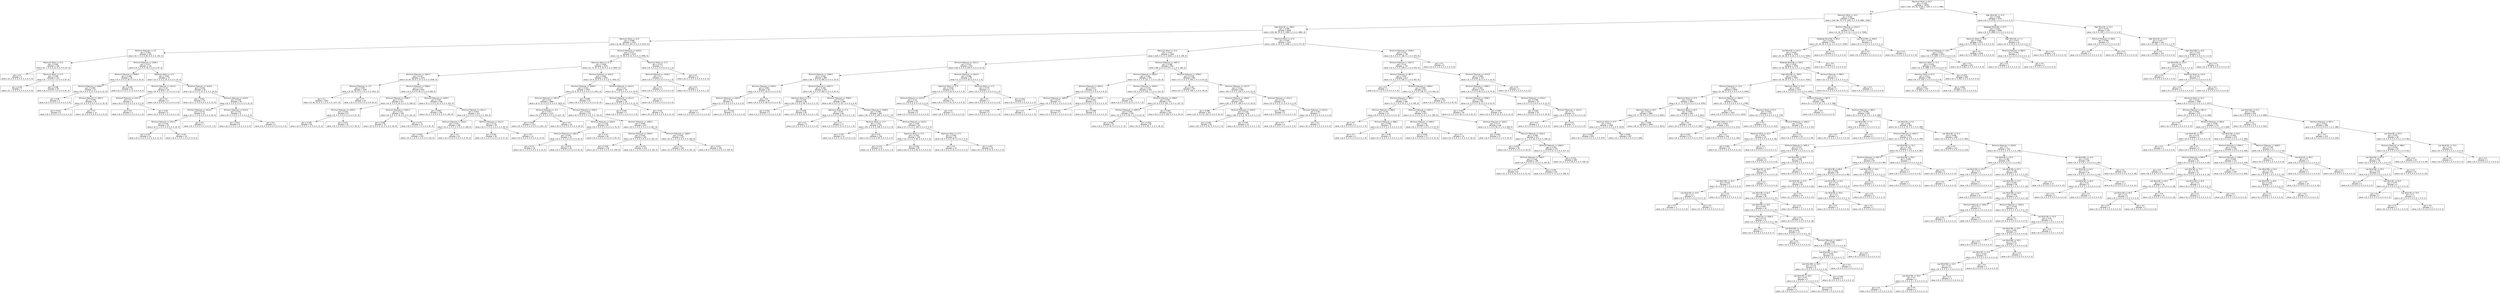 digraph Tree {
node [shape=box, fontname="helvetica"] ;
edge [fontname="helvetica"] ;
0 [label="Maximum Wind <= 62.5\ngini = 0.709\nsamples = 18295\nvalue = [150, 103, 84, 4730, 1, 1291, 4, 3, 6, 5, 4881\n7037]"] ;
1 [label="Maximum Wind <= 32.5\ngini = 0.591\nsamples = 13544\nvalue = [150, 98, 75, 0, 0, 1291, 4, 3, 6, 0, 4881, 7036]"] ;
0 -> 1 [labeldistance=2.5, labelangle=45, headlabel="True"] ;
2 [label="High Wind SE <= -499.5\ngini = 0.386\nsamples = 6438\nvalue = [150, 80, 53, 0, 0, 1269, 2, 3, 0, 0, 4881, 0]"] ;
1 -> 2 ;
3 [label="Maximum Wind <= 22.5\ngini = 0.098\nsamples = 4331\nvalue = [0, 80, 40, 0, 0, 101, 0, 0, 0, 0, 4110, 0]"] ;
2 -> 3 ;
4 [label="Minimum Pressure <= 3.5\ngini = 0.464\nsamples = 226\nvalue = [0, 7, 5, 0, 0, 60, 0, 0, 0, 0, 154, 0]"] ;
3 -> 4 ;
5 [label="Maximum Wind <= 12.5\ngini = 0.309\nsamples = 106\nvalue = [0, 7, 0, 0, 0, 12, 0, 0, 0, 0, 87, 0]"] ;
4 -> 5 ;
6 [label="gini = 0.0\nsamples = 5\nvalue = [0, 0, 0, 0, 0, 5, 0, 0, 0, 0, 0, 0]"] ;
5 -> 6 ;
7 [label="Maximum Wind <= 17.5\ngini = 0.248\nsamples = 101\nvalue = [0, 7, 0, 0, 0, 7, 0, 0, 0, 0, 87, 0]"] ;
5 -> 7 ;
8 [label="gini = 0.245\nsamples = 7\nvalue = [0, 1, 0, 0, 0, 0, 0, 0, 0, 0, 6, 0]"] ;
7 -> 8 ;
9 [label="gini = 0.248\nsamples = 94\nvalue = [0, 6, 0, 0, 0, 7, 0, 0, 0, 0, 81, 0]"] ;
7 -> 9 ;
10 [label="Minimum Pressure <= 1009.5\ngini = 0.527\nsamples = 120\nvalue = [0, 0, 5, 0, 0, 48, 0, 0, 0, 0, 67, 0]"] ;
4 -> 10 ;
11 [label="Minimum Pressure <= 1008.5\ngini = 0.486\nsamples = 48\nvalue = [0, 0, 0, 0, 0, 28, 0, 0, 0, 0, 20, 0]"] ;
10 -> 11 ;
12 [label="Minimum Pressure <= 1006.5\ngini = 0.499\nsamples = 23\nvalue = [0, 0, 0, 0, 0, 11, 0, 0, 0, 0, 12, 0]"] ;
11 -> 12 ;
13 [label="gini = 0.48\nsamples = 5\nvalue = [0, 0, 0, 0, 0, 3, 0, 0, 0, 0, 2, 0]"] ;
12 -> 13 ;
14 [label="Minimum Pressure <= 1007.5\ngini = 0.494\nsamples = 18\nvalue = [0, 0, 0, 0, 0, 8, 0, 0, 0, 0, 10, 0]"] ;
12 -> 14 ;
15 [label="gini = 0.444\nsamples = 6\nvalue = [0, 0, 0, 0, 0, 2, 0, 0, 0, 0, 4, 0]"] ;
14 -> 15 ;
16 [label="gini = 0.5\nsamples = 12\nvalue = [0, 0, 0, 0, 0, 6, 0, 0, 0, 0, 6, 0]"] ;
14 -> 16 ;
17 [label="gini = 0.435\nsamples = 25\nvalue = [0, 0, 0, 0, 0, 17, 0, 0, 0, 0, 8, 0]"] ;
11 -> 17 ;
18 [label="Maximum Wind <= 17.5\ngini = 0.492\nsamples = 72\nvalue = [0, 0, 5, 0, 0, 20, 0, 0, 0, 0, 47, 0]"] ;
10 -> 18 ;
19 [label="Minimum Pressure <= 1012.5\ngini = 0.42\nsamples = 10\nvalue = [0, 0, 0, 0, 0, 7, 0, 0, 0, 0, 3, 0]"] ;
18 -> 19 ;
20 [label="Minimum Pressure <= 1011.5\ngini = 0.5\nsamples = 6\nvalue = [0, 0, 0, 0, 0, 3, 0, 0, 0, 0, 3, 0]"] ;
19 -> 20 ;
21 [label="gini = 0.0\nsamples = 1\nvalue = [0, 0, 0, 0, 0, 0, 0, 0, 0, 0, 1, 0]"] ;
20 -> 21 ;
22 [label="gini = 0.48\nsamples = 5\nvalue = [0, 0, 0, 0, 0, 3, 0, 0, 0, 0, 2, 0]"] ;
20 -> 22 ;
23 [label="gini = 0.0\nsamples = 4\nvalue = [0, 0, 0, 0, 0, 4, 0, 0, 0, 0, 0, 0]"] ;
19 -> 23 ;
24 [label="Minimum Pressure <= 1010.5\ngini = 0.446\nsamples = 62\nvalue = [0, 0, 5, 0, 0, 13, 0, 0, 0, 0, 44, 0]"] ;
18 -> 24 ;
25 [label="gini = 0.552\nsamples = 23\nvalue = [0, 0, 2, 0, 0, 8, 0, 0, 0, 0, 13, 0]"] ;
24 -> 25 ;
26 [label="Minimum Pressure <= 1013.5\ngini = 0.346\nsamples = 39\nvalue = [0, 0, 3, 0, 0, 5, 0, 0, 0, 0, 31, 0]"] ;
24 -> 26 ;
27 [label="Minimum Pressure <= 1012.5\ngini = 0.279\nsamples = 31\nvalue = [0, 0, 1, 0, 0, 4, 0, 0, 0, 0, 26, 0]"] ;
26 -> 27 ;
28 [label="Minimum Pressure <= 1011.5\ngini = 0.344\nsamples = 24\nvalue = [0, 0, 1, 0, 0, 4, 0, 0, 0, 0, 19, 0]"] ;
27 -> 28 ;
29 [label="gini = 0.337\nsamples = 14\nvalue = [0, 0, 0, 0, 0, 3, 0, 0, 0, 0, 11, 0]"] ;
28 -> 29 ;
30 [label="gini = 0.34\nsamples = 10\nvalue = [0, 0, 1, 0, 0, 1, 0, 0, 0, 0, 8, 0]"] ;
28 -> 30 ;
31 [label="gini = 0.0\nsamples = 7\nvalue = [0, 0, 0, 0, 0, 0, 0, 0, 0, 0, 7, 0]"] ;
27 -> 31 ;
32 [label="Minimum Pressure <= 1014.5\ngini = 0.531\nsamples = 8\nvalue = [0, 0, 2, 0, 0, 1, 0, 0, 0, 0, 5, 0]"] ;
26 -> 32 ;
33 [label="gini = 0.611\nsamples = 6\nvalue = [0, 0, 2, 0, 0, 1, 0, 0, 0, 0, 3, 0]"] ;
32 -> 33 ;
34 [label="gini = 0.0\nsamples = 2\nvalue = [0, 0, 0, 0, 0, 0, 0, 0, 0, 0, 2, 0]"] ;
32 -> 34 ;
35 [label="Minimum Pressure <= 1015.0\ngini = 0.071\nsamples = 4105\nvalue = [0, 73, 35, 0, 0, 41, 0, 0, 0, 0, 3956, 0]"] ;
3 -> 35 ;
36 [label="Maximum Wind <= 27.5\ngini = 0.069\nsamples = 4101\nvalue = [0, 73, 32, 0, 0, 41, 0, 0, 0, 0, 3955, 0]"] ;
35 -> 36 ;
37 [label="Minimum Pressure <= 1004.5\ngini = 0.107\nsamples = 2150\nvalue = [0, 65, 18, 0, 0, 37, 0, 0, 0, 0, 2030, 0]"] ;
36 -> 37 ;
38 [label="Minimum Pressure <= -2.5\ngini = 0.097\nsamples = 1497\nvalue = [0, 65, 10, 0, 0, 1, 0, 0, 0, 0, 1421, 0]"] ;
37 -> 38 ;
39 [label="gini = 0.1\nsamples = 1453\nvalue = [0, 65, 10, 0, 0, 1, 0, 0, 0, 0, 1377, 0]"] ;
38 -> 39 ;
40 [label="gini = 0.0\nsamples = 44\nvalue = [0, 0, 0, 0, 0, 0, 0, 0, 0, 0, 44, 0]"] ;
38 -> 40 ;
41 [label="Minimum Pressure <= 1008.5\ngini = 0.127\nsamples = 653\nvalue = [0, 0, 8, 0, 0, 36, 0, 0, 0, 0, 609, 0]"] ;
37 -> 41 ;
42 [label="Minimum Pressure <= 1006.5\ngini = 0.237\nsamples = 217\nvalue = [0, 0, 5, 0, 0, 24, 0, 0, 0, 0, 188, 0]"] ;
41 -> 42 ;
43 [label="Minimum Pressure <= 1005.5\ngini = 0.265\nsamples = 67\nvalue = [0, 0, 5, 0, 0, 5, 0, 0, 0, 0, 57, 0]"] ;
42 -> 43 ;
44 [label="gini = 0.328\nsamples = 26\nvalue = [0, 0, 3, 0, 0, 2, 0, 0, 0, 0, 21, 0]"] ;
43 -> 44 ;
45 [label="gini = 0.221\nsamples = 41\nvalue = [0, 0, 2, 0, 0, 3, 0, 0, 0, 0, 36, 0]"] ;
43 -> 45 ;
46 [label="Minimum Pressure <= 1007.5\ngini = 0.221\nsamples = 150\nvalue = [0, 0, 0, 0, 0, 19, 0, 0, 0, 0, 131, 0]"] ;
42 -> 46 ;
47 [label="gini = 0.266\nsamples = 76\nvalue = [0, 0, 0, 0, 0, 12, 0, 0, 0, 0, 64, 0]"] ;
46 -> 47 ;
48 [label="gini = 0.171\nsamples = 74\nvalue = [0, 0, 0, 0, 0, 7, 0, 0, 0, 0, 67, 0]"] ;
46 -> 48 ;
49 [label="Minimum Pressure <= 1009.5\ngini = 0.067\nsamples = 436\nvalue = [0, 0, 3, 0, 0, 12, 0, 0, 0, 0, 421, 0]"] ;
41 -> 49 ;
50 [label="gini = 0.093\nsamples = 205\nvalue = [0, 0, 1, 0, 0, 9, 0, 0, 0, 0, 195, 0]"] ;
49 -> 50 ;
51 [label="Minimum Pressure <= 1011.5\ngini = 0.043\nsamples = 231\nvalue = [0, 0, 2, 0, 0, 3, 0, 0, 0, 0, 226, 0]"] ;
49 -> 51 ;
52 [label="Minimum Pressure <= 1010.5\ngini = 0.021\nsamples = 188\nvalue = [0, 0, 1, 0, 0, 1, 0, 0, 0, 0, 186, 0]"] ;
51 -> 52 ;
53 [label="gini = 0.029\nsamples = 135\nvalue = [0, 0, 1, 0, 0, 1, 0, 0, 0, 0, 133, 0]"] ;
52 -> 53 ;
54 [label="gini = 0.0\nsamples = 53\nvalue = [0, 0, 0, 0, 0, 0, 0, 0, 0, 0, 53, 0]"] ;
52 -> 54 ;
55 [label="Minimum Pressure <= 1012.5\ngini = 0.132\nsamples = 43\nvalue = [0, 0, 1, 0, 0, 2, 0, 0, 0, 0, 40, 0]"] ;
51 -> 55 ;
56 [label="gini = 0.184\nsamples = 30\nvalue = [0, 0, 1, 0, 0, 2, 0, 0, 0, 0, 27, 0]"] ;
55 -> 56 ;
57 [label="gini = 0.0\nsamples = 13\nvalue = [0, 0, 0, 0, 0, 0, 0, 0, 0, 0, 13, 0]"] ;
55 -> 57 ;
58 [label="Minimum Pressure <= 1010.5\ngini = 0.026\nsamples = 1951\nvalue = [0, 8, 14, 0, 0, 4, 0, 0, 0, 0, 1925, 0]"] ;
36 -> 58 ;
59 [label="Minimum Pressure <= 1009.5\ngini = 0.022\nsamples = 1932\nvalue = [0, 8, 13, 0, 0, 0, 0, 0, 0, 0, 1911, 0]"] ;
58 -> 59 ;
60 [label="Minimum Pressure <= 1001.5\ngini = 0.02\nsamples = 1889\nvalue = [0, 8, 11, 0, 0, 0, 0, 0, 0, 0, 1870, 0]"] ;
59 -> 60 ;
61 [label="Minimum Pressure <= -5.5\ngini = 0.017\nsamples = 1137\nvalue = [0, 8, 2, 0, 0, 0, 0, 0, 0, 0, 1127, 0]"] ;
60 -> 61 ;
62 [label="gini = 0.018\nsamples = 1111\nvalue = [0, 8, 2, 0, 0, 0, 0, 0, 0, 0, 1101, 0]"] ;
61 -> 62 ;
63 [label="gini = 0.0\nsamples = 26\nvalue = [0, 0, 0, 0, 0, 0, 0, 0, 0, 0, 26, 0]"] ;
61 -> 63 ;
64 [label="Minimum Pressure <= 1004.5\ngini = 0.024\nsamples = 752\nvalue = [0, 0, 9, 0, 0, 0, 0, 0, 0, 0, 743, 0]"] ;
60 -> 64 ;
65 [label="Minimum Pressure <= 1003.5\ngini = 0.136\nsamples = 82\nvalue = [0, 0, 6, 0, 0, 0, 0, 0, 0, 0, 76, 0]"] ;
64 -> 65 ;
66 [label="Minimum Pressure <= 1002.5\ngini = 0.091\nsamples = 42\nvalue = [0, 0, 2, 0, 0, 0, 0, 0, 0, 0, 40, 0]"] ;
65 -> 66 ;
67 [label="gini = 0.117\nsamples = 16\nvalue = [0, 0, 1, 0, 0, 0, 0, 0, 0, 0, 15, 0]"] ;
66 -> 67 ;
68 [label="gini = 0.074\nsamples = 26\nvalue = [0, 0, 1, 0, 0, 0, 0, 0, 0, 0, 25, 0]"] ;
66 -> 68 ;
69 [label="gini = 0.18\nsamples = 40\nvalue = [0, 0, 4, 0, 0, 0, 0, 0, 0, 0, 36, 0]"] ;
65 -> 69 ;
70 [label="Minimum Pressure <= 1006.5\ngini = 0.009\nsamples = 670\nvalue = [0, 0, 3, 0, 0, 0, 0, 0, 0, 0, 667, 0]"] ;
64 -> 70 ;
71 [label="Minimum Pressure <= 1005.5\ngini = 0.016\nsamples = 243\nvalue = [0, 0, 2, 0, 0, 0, 0, 0, 0, 0, 241, 0]"] ;
70 -> 71 ;
72 [label="gini = 0.018\nsamples = 110\nvalue = [0, 0, 1, 0, 0, 0, 0, 0, 0, 0, 109, 0]"] ;
71 -> 72 ;
73 [label="gini = 0.015\nsamples = 133\nvalue = [0, 0, 1, 0, 0, 0, 0, 0, 0, 0, 132, 0]"] ;
71 -> 73 ;
74 [label="Minimum Pressure <= 1008.5\ngini = 0.005\nsamples = 427\nvalue = [0, 0, 1, 0, 0, 0, 0, 0, 0, 0, 426, 0]"] ;
70 -> 74 ;
75 [label="gini = 0.0\nsamples = 267\nvalue = [0, 0, 0, 0, 0, 0, 0, 0, 0, 0, 267, 0]"] ;
74 -> 75 ;
76 [label="gini = 0.012\nsamples = 160\nvalue = [0, 0, 1, 0, 0, 0, 0, 0, 0, 0, 159, 0]"] ;
74 -> 76 ;
77 [label="gini = 0.089\nsamples = 43\nvalue = [0, 0, 2, 0, 0, 0, 0, 0, 0, 0, 41, 0]"] ;
59 -> 77 ;
78 [label="Minimum Pressure <= 1013.0\ngini = 0.41\nsamples = 19\nvalue = [0, 0, 1, 0, 0, 4, 0, 0, 0, 0, 14, 0]"] ;
58 -> 78 ;
79 [label="Minimum Pressure <= 1011.5\ngini = 0.346\nsamples = 18\nvalue = [0, 0, 0, 0, 0, 4, 0, 0, 0, 0, 14, 0]"] ;
78 -> 79 ;
80 [label="gini = 0.444\nsamples = 3\nvalue = [0, 0, 0, 0, 0, 1, 0, 0, 0, 0, 2, 0]"] ;
79 -> 80 ;
81 [label="gini = 0.32\nsamples = 15\nvalue = [0, 0, 0, 0, 0, 3, 0, 0, 0, 0, 12, 0]"] ;
79 -> 81 ;
82 [label="gini = 0.0\nsamples = 1\nvalue = [0, 0, 1, 0, 0, 0, 0, 0, 0, 0, 0, 0]"] ;
78 -> 82 ;
83 [label="Maximum Wind <= 27.5\ngini = 0.375\nsamples = 4\nvalue = [0, 0, 3, 0, 0, 0, 0, 0, 0, 0, 1, 0]"] ;
35 -> 83 ;
84 [label="Minimum Pressure <= 1016.5\ngini = 0.5\nsamples = 2\nvalue = [0, 0, 1, 0, 0, 0, 0, 0, 0, 0, 1, 0]"] ;
83 -> 84 ;
85 [label="gini = 0.0\nsamples = 1\nvalue = [0, 0, 1, 0, 0, 0, 0, 0, 0, 0, 0, 0]"] ;
84 -> 85 ;
86 [label="gini = 0.0\nsamples = 1\nvalue = [0, 0, 0, 0, 0, 0, 0, 0, 0, 0, 1, 0]"] ;
84 -> 86 ;
87 [label="gini = 0.0\nsamples = 2\nvalue = [0, 0, 2, 0, 0, 0, 0, 0, 0, 0, 0, 0]"] ;
83 -> 87 ;
88 [label="Maximum Wind <= 27.5\ngini = 0.554\nsamples = 2107\nvalue = [150, 0, 13, 0, 0, 1168, 2, 3, 0, 0, 771, 0]"] ;
2 -> 88 ;
89 [label="Maximum Wind <= 22.5\ngini = 0.413\nsamples = 1369\nvalue = [145, 0, 5, 0, 0, 1020, 2, 2, 0, 0, 195, 0]"] ;
88 -> 89 ;
90 [label="Minimum Pressure <= 1011.5\ngini = 0.253\nsamples = 525\nvalue = [65, 0, 0, 0, 0, 449, 0, 0, 0, 0, 11, 0]"] ;
89 -> 90 ;
91 [label="Minimum Pressure <= 1006.5\ngini = 0.266\nsamples = 480\nvalue = [64, 0, 0, 0, 0, 406, 0, 0, 0, 0, 10, 0]"] ;
90 -> 91 ;
92 [label="Minimum Pressure <= 1004.5\ngini = 0.085\nsamples = 45\nvalue = [2, 0, 0, 0, 0, 43, 0, 0, 0, 0, 0, 0]"] ;
91 -> 92 ;
93 [label="Minimum Pressure <= 1003.5\ngini = 0.48\nsamples = 5\nvalue = [2, 0, 0, 0, 0, 3, 0, 0, 0, 0, 0, 0]"] ;
92 -> 93 ;
94 [label="gini = 0.5\nsamples = 2\nvalue = [1, 0, 0, 0, 0, 1, 0, 0, 0, 0, 0, 0]"] ;
93 -> 94 ;
95 [label="gini = 0.444\nsamples = 3\nvalue = [1, 0, 0, 0, 0, 2, 0, 0, 0, 0, 0, 0]"] ;
93 -> 95 ;
96 [label="gini = 0.0\nsamples = 40\nvalue = [0, 0, 0, 0, 0, 40, 0, 0, 0, 0, 0, 0]"] ;
92 -> 96 ;
97 [label="Minimum Pressure <= 1007.5\ngini = 0.283\nsamples = 435\nvalue = [62, 0, 0, 0, 0, 363, 0, 0, 0, 0, 10, 0]"] ;
91 -> 97 ;
98 [label="Maximum Wind <= 17.5\ngini = 0.439\nsamples = 66\nvalue = [18, 0, 0, 0, 0, 46, 0, 0, 0, 0, 2, 0]"] ;
97 -> 98 ;
99 [label="gini = 0.444\nsamples = 3\nvalue = [1, 0, 0, 0, 0, 2, 0, 0, 0, 0, 0, 0]"] ;
98 -> 99 ;
100 [label="gini = 0.438\nsamples = 63\nvalue = [17, 0, 0, 0, 0, 44, 0, 0, 0, 0, 2, 0]"] ;
98 -> 100 ;
101 [label="Minimum Pressure <= 1008.5\ngini = 0.247\nsamples = 369\nvalue = [44, 0, 0, 0, 0, 317, 0, 0, 0, 0, 8, 0]"] ;
97 -> 101 ;
102 [label="Maximum Wind <= 17.5\ngini = 0.09\nsamples = 86\nvalue = [3, 0, 0, 0, 0, 82, 0, 0, 0, 0, 1, 0]"] ;
101 -> 102 ;
103 [label="gini = 0.0\nsamples = 9\nvalue = [0, 0, 0, 0, 0, 9, 0, 0, 0, 0, 0, 0]"] ;
102 -> 103 ;
104 [label="gini = 0.1\nsamples = 77\nvalue = [3, 0, 0, 0, 0, 73, 0, 0, 0, 0, 1, 0]"] ;
102 -> 104 ;
105 [label="Minimum Pressure <= 1009.5\ngini = 0.289\nsamples = 283\nvalue = [41, 0, 0, 0, 0, 235, 0, 0, 0, 0, 7, 0]"] ;
101 -> 105 ;
106 [label="Maximum Wind <= 17.5\ngini = 0.322\nsamples = 132\nvalue = [24, 0, 0, 0, 0, 106, 0, 0, 0, 0, 2, 0]"] ;
105 -> 106 ;
107 [label="gini = 0.337\nsamples = 14\nvalue = [3, 0, 0, 0, 0, 11, 0, 0, 0, 0, 0, 0]"] ;
106 -> 107 ;
108 [label="gini = 0.32\nsamples = 118\nvalue = [21, 0, 0, 0, 0, 95, 0, 0, 0, 0, 2, 0]"] ;
106 -> 108 ;
109 [label="Minimum Pressure <= 1010.5\ngini = 0.256\nsamples = 151\nvalue = [17, 0, 0, 0, 0, 129, 0, 0, 0, 0, 5, 0]"] ;
105 -> 109 ;
110 [label="Maximum Wind <= 17.5\ngini = 0.203\nsamples = 106\nvalue = [11, 0, 0, 0, 0, 94, 0, 0, 0, 0, 1, 0]"] ;
109 -> 110 ;
111 [label="gini = 0.272\nsamples = 13\nvalue = [1, 0, 0, 0, 0, 11, 0, 0, 0, 0, 1, 0]"] ;
110 -> 111 ;
112 [label="gini = 0.192\nsamples = 93\nvalue = [10, 0, 0, 0, 0, 83, 0, 0, 0, 0, 0, 0]"] ;
110 -> 112 ;
113 [label="Maximum Wind <= 17.5\ngini = 0.369\nsamples = 45\nvalue = [6, 0, 0, 0, 0, 35, 0, 0, 0, 0, 4, 0]"] ;
109 -> 113 ;
114 [label="gini = 0.0\nsamples = 10\nvalue = [0, 0, 0, 0, 0, 10, 0, 0, 0, 0, 0, 0]"] ;
113 -> 114 ;
115 [label="gini = 0.447\nsamples = 35\nvalue = [6, 0, 0, 0, 0, 25, 0, 0, 0, 0, 4, 0]"] ;
113 -> 115 ;
116 [label="Minimum Pressure <= 1014.5\ngini = 0.086\nsamples = 45\nvalue = [1, 0, 0, 0, 0, 43, 0, 0, 0, 0, 1, 0]"] ;
90 -> 116 ;
117 [label="Maximum Wind <= 17.5\ngini = 0.048\nsamples = 41\nvalue = [1, 0, 0, 0, 0, 40, 0, 0, 0, 0, 0, 0]"] ;
116 -> 117 ;
118 [label="Minimum Pressure <= 1012.5\ngini = 0.18\nsamples = 10\nvalue = [1, 0, 0, 0, 0, 9, 0, 0, 0, 0, 0, 0]"] ;
117 -> 118 ;
119 [label="gini = 0.198\nsamples = 9\nvalue = [1, 0, 0, 0, 0, 8, 0, 0, 0, 0, 0, 0]"] ;
118 -> 119 ;
120 [label="gini = 0.0\nsamples = 1\nvalue = [0, 0, 0, 0, 0, 1, 0, 0, 0, 0, 0, 0]"] ;
118 -> 120 ;
121 [label="gini = 0.0\nsamples = 31\nvalue = [0, 0, 0, 0, 0, 31, 0, 0, 0, 0, 0, 0]"] ;
117 -> 121 ;
122 [label="Maximum Wind <= 17.5\ngini = 0.375\nsamples = 4\nvalue = [0, 0, 0, 0, 0, 3, 0, 0, 0, 0, 1, 0]"] ;
116 -> 122 ;
123 [label="gini = 0.0\nsamples = 1\nvalue = [0, 0, 0, 0, 0, 1, 0, 0, 0, 0, 0, 0]"] ;
122 -> 123 ;
124 [label="gini = 0.444\nsamples = 3\nvalue = [0, 0, 0, 0, 0, 2, 0, 0, 0, 0, 1, 0]"] ;
122 -> 124 ;
125 [label="Minimum Pressure <= 1007.5\ngini = 0.486\nsamples = 844\nvalue = [80, 0, 5, 0, 0, 571, 2, 2, 0, 0, 184, 0]"] ;
89 -> 125 ;
126 [label="Minimum Pressure <= 1003.5\ngini = 0.491\nsamples = 354\nvalue = [3, 0, 5, 0, 0, 221, 1, 2, 0, 0, 122, 0]"] ;
125 -> 126 ;
127 [label="Minimum Pressure <= 1001.5\ngini = 0.617\nsamples = 16\nvalue = [3, 0, 0, 0, 0, 5, 0, 0, 0, 0, 8, 0]"] ;
126 -> 127 ;
128 [label="Minimum Pressure <= 1000.5\ngini = 0.375\nsamples = 4\nvalue = [0, 0, 0, 0, 0, 1, 0, 0, 0, 0, 3, 0]"] ;
127 -> 128 ;
129 [label="gini = 0.444\nsamples = 3\nvalue = [0, 0, 0, 0, 0, 1, 0, 0, 0, 0, 2, 0]"] ;
128 -> 129 ;
130 [label="gini = 0.0\nsamples = 1\nvalue = [0, 0, 0, 0, 0, 0, 0, 0, 0, 0, 1, 0]"] ;
128 -> 130 ;
131 [label="Minimum Pressure <= 1002.5\ngini = 0.653\nsamples = 12\nvalue = [3, 0, 0, 0, 0, 4, 0, 0, 0, 0, 5, 0]"] ;
127 -> 131 ;
132 [label="gini = 0.444\nsamples = 3\nvalue = [2, 0, 0, 0, 0, 1, 0, 0, 0, 0, 0, 0]"] ;
131 -> 132 ;
133 [label="gini = 0.568\nsamples = 9\nvalue = [1, 0, 0, 0, 0, 3, 0, 0, 0, 0, 5, 0]"] ;
131 -> 133 ;
134 [label="Minimum Pressure <= 1004.5\ngini = 0.478\nsamples = 338\nvalue = [0, 0, 5, 0, 0, 216, 1, 2, 0, 0, 114, 0]"] ;
126 -> 134 ;
135 [label="gini = 0.583\nsamples = 26\nvalue = [0, 0, 2, 0, 0, 15, 0, 2, 0, 0, 7, 0]"] ;
134 -> 135 ;
136 [label="Minimum Pressure <= 1006.5\ngini = 0.467\nsamples = 312\nvalue = [0, 0, 3, 0, 0, 201, 1, 0, 0, 0, 107, 0]"] ;
134 -> 136 ;
137 [label="Minimum Pressure <= 1005.5\ngini = 0.492\nsamples = 149\nvalue = [0, 0, 3, 0, 0, 92, 1, 0, 0, 0, 53, 0]"] ;
136 -> 137 ;
138 [label="gini = 0.465\nsamples = 52\nvalue = [0, 0, 1, 0, 0, 34, 0, 0, 0, 0, 17, 0]"] ;
137 -> 138 ;
139 [label="gini = 0.504\nsamples = 97\nvalue = [0, 0, 2, 0, 0, 58, 1, 0, 0, 0, 36, 0]"] ;
137 -> 139 ;
140 [label="gini = 0.443\nsamples = 163\nvalue = [0, 0, 0, 0, 0, 109, 0, 0, 0, 0, 54, 0]"] ;
136 -> 140 ;
141 [label="Minimum Pressure <= 1008.5\ngini = 0.449\nsamples = 490\nvalue = [77, 0, 0, 0, 0, 350, 1, 0, 0, 0, 62, 0]"] ;
125 -> 141 ;
142 [label="gini = 0.49\nsamples = 207\nvalue = [27, 0, 0, 0, 0, 140, 1, 0, 0, 0, 39, 0]"] ;
141 -> 142 ;
143 [label="Minimum Pressure <= 1011.5\ngini = 0.412\nsamples = 283\nvalue = [50, 0, 0, 0, 0, 210, 0, 0, 0, 0, 23, 0]"] ;
141 -> 143 ;
144 [label="Minimum Pressure <= 1009.5\ngini = 0.405\nsamples = 267\nvalue = [50, 0, 0, 0, 0, 199, 0, 0, 0, 0, 18, 0]"] ;
143 -> 144 ;
145 [label="gini = 0.388\nsamples = 161\nvalue = [22, 0, 0, 0, 0, 123, 0, 0, 0, 0, 16, 0]"] ;
144 -> 145 ;
146 [label="Minimum Pressure <= 1010.5\ngini = 0.416\nsamples = 106\nvalue = [28, 0, 0, 0, 0, 76, 0, 0, 0, 0, 2, 0]"] ;
144 -> 146 ;
147 [label="gini = 0.387\nsamples = 82\nvalue = [20, 0, 0, 0, 0, 61, 0, 0, 0, 0, 1, 0]"] ;
146 -> 147 ;
148 [label="gini = 0.497\nsamples = 24\nvalue = [8, 0, 0, 0, 0, 15, 0, 0, 0, 0, 1, 0]"] ;
146 -> 148 ;
149 [label="Minimum Pressure <= 1012.5\ngini = 0.43\nsamples = 16\nvalue = [0, 0, 0, 0, 0, 11, 0, 0, 0, 0, 5, 0]"] ;
143 -> 149 ;
150 [label="gini = 0.346\nsamples = 9\nvalue = [0, 0, 0, 0, 0, 7, 0, 0, 0, 0, 2, 0]"] ;
149 -> 150 ;
151 [label="Minimum Pressure <= 1014.0\ngini = 0.49\nsamples = 7\nvalue = [0, 0, 0, 0, 0, 4, 0, 0, 0, 0, 3, 0]"] ;
149 -> 151 ;
152 [label="gini = 0.5\nsamples = 6\nvalue = [0, 0, 0, 0, 0, 3, 0, 0, 0, 0, 3, 0]"] ;
151 -> 152 ;
153 [label="gini = 0.0\nsamples = 1\nvalue = [0, 0, 0, 0, 0, 1, 0, 0, 0, 0, 0, 0]"] ;
151 -> 153 ;
154 [label="Minimum Pressure <= 1018.0\ngini = 0.35\nsamples = 738\nvalue = [5, 0, 8, 0, 0, 148, 0, 1, 0, 0, 576, 0]"] ;
88 -> 154 ;
155 [label="Minimum Pressure <= 1007.5\ngini = 0.34\nsamples = 732\nvalue = [5, 0, 2, 0, 0, 148, 0, 1, 0, 0, 576, 0]"] ;
154 -> 155 ;
156 [label="Minimum Pressure <= 987.5\ngini = 0.297\nsamples = 612\nvalue = [1, 0, 2, 0, 0, 106, 0, 1, 0, 0, 502, 0]"] ;
155 -> 156 ;
157 [label="gini = 0.0\nsamples = 1\nvalue = [0, 0, 1, 0, 0, 0, 0, 0, 0, 0, 0, 0]"] ;
156 -> 157 ;
158 [label="Minimum Pressure <= 1006.5\ngini = 0.295\nsamples = 611\nvalue = [1, 0, 1, 0, 0, 106, 0, 1, 0, 0, 502, 0]"] ;
156 -> 158 ;
159 [label="Minimum Pressure <= 999.5\ngini = 0.275\nsamples = 484\nvalue = [1, 0, 1, 0, 0, 76, 0, 1, 0, 0, 405, 0]"] ;
158 -> 159 ;
160 [label="Minimum Pressure <= 996.5\ngini = 0.48\nsamples = 10\nvalue = [0, 0, 0, 0, 0, 4, 0, 0, 0, 0, 6, 0]"] ;
159 -> 160 ;
161 [label="gini = 0.0\nsamples = 1\nvalue = [0, 0, 0, 0, 0, 0, 0, 0, 0, 0, 1, 0]"] ;
160 -> 161 ;
162 [label="Minimum Pressure <= 998.5\ngini = 0.494\nsamples = 9\nvalue = [0, 0, 0, 0, 0, 4, 0, 0, 0, 0, 5, 0]"] ;
160 -> 162 ;
163 [label="gini = 0.5\nsamples = 4\nvalue = [0, 0, 0, 0, 0, 2, 0, 0, 0, 0, 2, 0]"] ;
162 -> 163 ;
164 [label="gini = 0.48\nsamples = 5\nvalue = [0, 0, 0, 0, 0, 2, 0, 0, 0, 0, 3, 0]"] ;
162 -> 164 ;
165 [label="Minimum Pressure <= 1001.5\ngini = 0.268\nsamples = 474\nvalue = [1, 0, 1, 0, 0, 72, 0, 1, 0, 0, 399, 0]"] ;
159 -> 165 ;
166 [label="Minimum Pressure <= 1000.5\ngini = 0.153\nsamples = 36\nvalue = [0, 0, 0, 0, 0, 3, 0, 0, 0, 0, 33, 0]"] ;
165 -> 166 ;
167 [label="gini = 0.208\nsamples = 17\nvalue = [0, 0, 0, 0, 0, 2, 0, 0, 0, 0, 15, 0]"] ;
166 -> 167 ;
168 [label="gini = 0.1\nsamples = 19\nvalue = [0, 0, 0, 0, 0, 1, 0, 0, 0, 0, 18, 0]"] ;
166 -> 168 ;
169 [label="Minimum Pressure <= 1002.5\ngini = 0.277\nsamples = 438\nvalue = [1, 0, 1, 0, 0, 69, 0, 1, 0, 0, 366, 0]"] ;
165 -> 169 ;
170 [label="gini = 0.401\nsamples = 27\nvalue = [0, 0, 0, 0, 0, 6, 0, 1, 0, 0, 20, 0]"] ;
169 -> 170 ;
171 [label="Minimum Pressure <= 1003.5\ngini = 0.268\nsamples = 411\nvalue = [1, 0, 1, 0, 0, 63, 0, 0, 0, 0, 346, 0]"] ;
169 -> 171 ;
172 [label="gini = 0.323\nsamples = 36\nvalue = [0, 0, 1, 0, 0, 6, 0, 0, 0, 0, 29, 0]"] ;
171 -> 172 ;
173 [label="Minimum Pressure <= 1005.5\ngini = 0.262\nsamples = 375\nvalue = [1, 0, 0, 0, 0, 57, 0, 0, 0, 0, 317, 0]"] ;
171 -> 173 ;
174 [label="Minimum Pressure <= 1004.5\ngini = 0.248\nsamples = 186\nvalue = [0, 0, 0, 0, 0, 27, 0, 0, 0, 0, 159, 0]"] ;
173 -> 174 ;
175 [label="gini = 0.274\nsamples = 61\nvalue = [0, 0, 0, 0, 0, 10, 0, 0, 0, 0, 51, 0]"] ;
174 -> 175 ;
176 [label="gini = 0.235\nsamples = 125\nvalue = [0, 0, 0, 0, 0, 17, 0, 0, 0, 0, 108, 0]"] ;
174 -> 176 ;
177 [label="gini = 0.276\nsamples = 189\nvalue = [1, 0, 0, 0, 0, 30, 0, 0, 0, 0, 158, 0]"] ;
173 -> 177 ;
178 [label="gini = 0.361\nsamples = 127\nvalue = [0, 0, 0, 0, 0, 30, 0, 0, 0, 0, 97, 0]"] ;
158 -> 178 ;
179 [label="Minimum Pressure <= 1013.0\ngini = 0.496\nsamples = 120\nvalue = [4, 0, 0, 0, 0, 42, 0, 0, 0, 0, 74, 0]"] ;
155 -> 179 ;
180 [label="Minimum Pressure <= 1009.5\ngini = 0.491\nsamples = 118\nvalue = [4, 0, 0, 0, 0, 40, 0, 0, 0, 0, 74, 0]"] ;
179 -> 180 ;
181 [label="Minimum Pressure <= 1008.5\ngini = 0.484\nsamples = 85\nvalue = [1, 0, 0, 0, 0, 32, 0, 0, 0, 0, 52, 0]"] ;
180 -> 181 ;
182 [label="gini = 0.447\nsamples = 59\nvalue = [1, 0, 0, 0, 0, 18, 0, 0, 0, 0, 40, 0]"] ;
181 -> 182 ;
183 [label="gini = 0.497\nsamples = 26\nvalue = [0, 0, 0, 0, 0, 14, 0, 0, 0, 0, 12, 0]"] ;
181 -> 183 ;
184 [label="Minimum Pressure <= 1010.5\ngini = 0.489\nsamples = 33\nvalue = [3, 0, 0, 0, 0, 8, 0, 0, 0, 0, 22, 0]"] ;
180 -> 184 ;
185 [label="gini = 0.442\nsamples = 25\nvalue = [3, 0, 0, 0, 0, 4, 0, 0, 0, 0, 18, 0]"] ;
184 -> 185 ;
186 [label="Minimum Pressure <= 1011.5\ngini = 0.5\nsamples = 8\nvalue = [0, 0, 0, 0, 0, 4, 0, 0, 0, 0, 4, 0]"] ;
184 -> 186 ;
187 [label="gini = 0.0\nsamples = 3\nvalue = [0, 0, 0, 0, 0, 3, 0, 0, 0, 0, 0, 0]"] ;
186 -> 187 ;
188 [label="gini = 0.32\nsamples = 5\nvalue = [0, 0, 0, 0, 0, 1, 0, 0, 0, 0, 4, 0]"] ;
186 -> 188 ;
189 [label="gini = 0.0\nsamples = 2\nvalue = [0, 0, 0, 0, 0, 2, 0, 0, 0, 0, 0, 0]"] ;
179 -> 189 ;
190 [label="gini = 0.0\nsamples = 6\nvalue = [0, 0, 6, 0, 0, 0, 0, 0, 0, 0, 0, 0]"] ;
154 -> 190 ;
191 [label="Minimum Pressure <= 1012.5\ngini = 0.02\nsamples = 7106\nvalue = [0, 18, 22, 0, 0, 22, 2, 0, 6, 0, 0, 7036]"] ;
1 -> 191 ;
192 [label="Moderate Wind SW <= 85.0\ngini = 0.019\nsamples = 7102\nvalue = [0, 18, 19, 0, 0, 22, 2, 0, 6, 0, 0, 7035]"] ;
191 -> 192 ;
193 [label="Low Wind SE <= 247.5\ngini = 0.018\nsamples = 7100\nvalue = [0, 18, 19, 0, 0, 22, 2, 0, 4, 0, 0, 7035]"] ;
192 -> 193 ;
194 [label="Moderate Wind NE <= 100.0\ngini = 0.018\nsamples = 7099\nvalue = [0, 18, 18, 0, 0, 22, 2, 0, 4, 0, 0, 7035]"] ;
193 -> 194 ;
195 [label="High Wind NE <= -499.5\ngini = 0.018\nsamples = 7097\nvalue = [0, 18, 18, 0, 0, 21, 2, 0, 4, 0, 0, 7034]"] ;
194 -> 195 ;
196 [label="Minimum Pressure <= -12.0\ngini = 0.012\nsamples = 5626\nvalue = [0, 18, 17, 0, 0, 0, 0, 0, 0, 0, 0, 5591]"] ;
195 -> 196 ;
197 [label="Maximum Wind <= 47.5\ngini = 0.018\nsamples = 3826\nvalue = [0, 17, 17, 0, 0, 0, 0, 0, 0, 0, 0, 3792]"] ;
196 -> 197 ;
198 [label="Maximum Wind <= 42.5\ngini = 0.022\nsamples = 2984\nvalue = [0, 17, 16, 0, 0, 0, 0, 0, 0, 0, 0, 2951]"] ;
197 -> 198 ;
199 [label="Maximum Wind <= 37.5\ngini = 0.011\nsamples = 1085\nvalue = [0, 5, 1, 0, 0, 0, 0, 0, 0, 0, 0, 1079]"] ;
198 -> 199 ;
200 [label="gini = 0.015\nsamples = 678\nvalue = [0, 4, 1, 0, 0, 0, 0, 0, 0, 0, 0, 673]"] ;
199 -> 200 ;
201 [label="gini = 0.005\nsamples = 407\nvalue = [0, 1, 0, 0, 0, 0, 0, 0, 0, 0, 0, 406]"] ;
199 -> 201 ;
202 [label="gini = 0.028\nsamples = 1899\nvalue = [0, 12, 15, 0, 0, 0, 0, 0, 0, 0, 0, 1872]"] ;
198 -> 202 ;
203 [label="Maximum Wind <= 52.5\ngini = 0.002\nsamples = 842\nvalue = [0, 0, 1, 0, 0, 0, 0, 0, 0, 0, 0, 841]"] ;
197 -> 203 ;
204 [label="gini = 0.0\nsamples = 328\nvalue = [0, 0, 0, 0, 0, 0, 0, 0, 0, 0, 0, 328]"] ;
203 -> 204 ;
205 [label="Maximum Wind <= 57.5\ngini = 0.004\nsamples = 514\nvalue = [0, 0, 1, 0, 0, 0, 0, 0, 0, 0, 0, 513]"] ;
203 -> 205 ;
206 [label="gini = 0.007\nsamples = 274\nvalue = [0, 0, 1, 0, 0, 0, 0, 0, 0, 0, 0, 273]"] ;
205 -> 206 ;
207 [label="gini = 0.0\nsamples = 240\nvalue = [0, 0, 0, 0, 0, 0, 0, 0, 0, 0, 0, 240]"] ;
205 -> 207 ;
208 [label="Minimum Pressure <= 1003.5\ngini = 0.001\nsamples = 1800\nvalue = [0, 1, 0, 0, 0, 0, 0, 0, 0, 0, 0, 1799]"] ;
196 -> 208 ;
209 [label="gini = 0.0\nsamples = 1423\nvalue = [0, 0, 0, 0, 0, 0, 0, 0, 0, 0, 0, 1423]"] ;
208 -> 209 ;
210 [label="Maximum Wind <= 37.5\ngini = 0.005\nsamples = 377\nvalue = [0, 1, 0, 0, 0, 0, 0, 0, 0, 0, 0, 376]"] ;
208 -> 210 ;
211 [label="gini = 0.0\nsamples = 313\nvalue = [0, 0, 0, 0, 0, 0, 0, 0, 0, 0, 0, 313]"] ;
210 -> 211 ;
212 [label="Minimum Pressure <= 1004.5\ngini = 0.031\nsamples = 64\nvalue = [0, 1, 0, 0, 0, 0, 0, 0, 0, 0, 0, 63]"] ;
210 -> 212 ;
213 [label="Maximum Wind <= 42.5\ngini = 0.067\nsamples = 29\nvalue = [0, 1, 0, 0, 0, 0, 0, 0, 0, 0, 0, 28]"] ;
212 -> 213 ;
214 [label="gini = 0.087\nsamples = 22\nvalue = [0, 1, 0, 0, 0, 0, 0, 0, 0, 0, 0, 21]"] ;
213 -> 214 ;
215 [label="gini = 0.0\nsamples = 7\nvalue = [0, 0, 0, 0, 0, 0, 0, 0, 0, 0, 0, 7]"] ;
213 -> 215 ;
216 [label="gini = 0.0\nsamples = 35\nvalue = [0, 0, 0, 0, 0, 0, 0, 0, 0, 0, 0, 35]"] ;
212 -> 216 ;
217 [label="Maximum Wind <= 37.5\ngini = 0.037\nsamples = 1471\nvalue = [0, 0, 1, 0, 0, 21, 2, 0, 4, 0, 0, 1443]"] ;
195 -> 217 ;
218 [label="Minimum Pressure <= 987.0\ngini = 0.099\nsamples = 386\nvalue = [0, 0, 1, 0, 0, 16, 2, 0, 1, 0, 0, 366]"] ;
217 -> 218 ;
219 [label="gini = 0.0\nsamples = 1\nvalue = [0, 0, 1, 0, 0, 0, 0, 0, 0, 0, 0, 0]"] ;
218 -> 219 ;
220 [label="Minimum Pressure <= 995.5\ngini = 0.095\nsamples = 385\nvalue = [0, 0, 0, 0, 0, 16, 2, 0, 1, 0, 0, 366]"] ;
218 -> 220 ;
221 [label="Low Wind NW <= 7.5\ngini = 0.5\nsamples = 2\nvalue = [0, 0, 0, 0, 0, 1, 0, 0, 0, 0, 0, 1]"] ;
220 -> 221 ;
222 [label="gini = 0.0\nsamples = 1\nvalue = [0, 0, 0, 0, 0, 1, 0, 0, 0, 0, 0, 0]"] ;
221 -> 222 ;
223 [label="gini = 0.0\nsamples = 1\nvalue = [0, 0, 0, 0, 0, 0, 0, 0, 0, 0, 0, 1]"] ;
221 -> 223 ;
224 [label="Low Wind SE <= 5.0\ngini = 0.09\nsamples = 383\nvalue = [0, 0, 0, 0, 0, 15, 2, 0, 1, 0, 0, 365]"] ;
220 -> 224 ;
225 [label="Minimum Pressure <= 1002.5\ngini = 0.159\nsamples = 115\nvalue = [0, 0, 0, 0, 0, 10, 0, 0, 0, 0, 0, 105]"] ;
224 -> 225 ;
226 [label="Minimum Pressure <= 1001.5\ngini = 0.337\nsamples = 14\nvalue = [0, 0, 0, 0, 0, 3, 0, 0, 0, 0, 0, 11]"] ;
225 -> 226 ;
227 [label="gini = 0.0\nsamples = 6\nvalue = [0, 0, 0, 0, 0, 0, 0, 0, 0, 0, 0, 6]"] ;
226 -> 227 ;
228 [label="Low Wind NW <= 65.0\ngini = 0.469\nsamples = 8\nvalue = [0, 0, 0, 0, 0, 3, 0, 0, 0, 0, 0, 5]"] ;
226 -> 228 ;
229 [label="Low Wind NE <= 35.0\ngini = 0.48\nsamples = 5\nvalue = [0, 0, 0, 0, 0, 3, 0, 0, 0, 0, 0, 2]"] ;
228 -> 229 ;
230 [label="Low Wind NW <= 35.0\ngini = 0.444\nsamples = 3\nvalue = [0, 0, 0, 0, 0, 1, 0, 0, 0, 0, 0, 2]"] ;
229 -> 230 ;
231 [label="Low Wind NE <= 15.0\ngini = 0.5\nsamples = 2\nvalue = [0, 0, 0, 0, 0, 1, 0, 0, 0, 0, 0, 1]"] ;
230 -> 231 ;
232 [label="gini = 0.0\nsamples = 1\nvalue = [0, 0, 0, 0, 0, 1, 0, 0, 0, 0, 0, 0]"] ;
231 -> 232 ;
233 [label="gini = 0.0\nsamples = 1\nvalue = [0, 0, 0, 0, 0, 0, 0, 0, 0, 0, 0, 1]"] ;
231 -> 233 ;
234 [label="gini = 0.0\nsamples = 1\nvalue = [0, 0, 0, 0, 0, 0, 0, 0, 0, 0, 0, 1]"] ;
230 -> 234 ;
235 [label="gini = 0.0\nsamples = 2\nvalue = [0, 0, 0, 0, 0, 2, 0, 0, 0, 0, 0, 0]"] ;
229 -> 235 ;
236 [label="gini = 0.0\nsamples = 3\nvalue = [0, 0, 0, 0, 0, 0, 0, 0, 0, 0, 0, 3]"] ;
228 -> 236 ;
237 [label="Low Wind NW <= 72.5\ngini = 0.129\nsamples = 101\nvalue = [0, 0, 0, 0, 0, 7, 0, 0, 0, 0, 0, 94]"] ;
225 -> 237 ;
238 [label="Minimum Pressure <= 1007.5\ngini = 0.101\nsamples = 94\nvalue = [0, 0, 0, 0, 0, 5, 0, 0, 0, 0, 0, 89]"] ;
237 -> 238 ;
239 [label="Low Wind NE <= 80.0\ngini = 0.083\nsamples = 92\nvalue = [0, 0, 0, 0, 0, 4, 0, 0, 0, 0, 0, 88]"] ;
238 -> 239 ;
240 [label="Low Wind NE <= 37.5\ngini = 0.067\nsamples = 87\nvalue = [0, 0, 0, 0, 0, 3, 0, 0, 0, 0, 0, 84]"] ;
239 -> 240 ;
241 [label="Low Wind NE <= 32.5\ngini = 0.139\nsamples = 40\nvalue = [0, 0, 0, 0, 0, 3, 0, 0, 0, 0, 0, 37]"] ;
240 -> 241 ;
242 [label="Low Wind SW <= 10.0\ngini = 0.097\nsamples = 39\nvalue = [0, 0, 0, 0, 0, 2, 0, 0, 0, 0, 0, 37]"] ;
241 -> 242 ;
243 [label="Minimum Pressure <= 1004.5\ngini = 0.172\nsamples = 21\nvalue = [0, 0, 0, 0, 0, 2, 0, 0, 0, 0, 0, 19]"] ;
242 -> 243 ;
244 [label="gini = 0.0\nsamples = 7\nvalue = [0, 0, 0, 0, 0, 0, 0, 0, 0, 0, 0, 7]"] ;
243 -> 244 ;
245 [label="Low Wind NW <= 15.0\ngini = 0.245\nsamples = 14\nvalue = [0, 0, 0, 0, 0, 2, 0, 0, 0, 0, 0, 12]"] ;
243 -> 245 ;
246 [label="gini = 0.0\nsamples = 3\nvalue = [0, 0, 0, 0, 0, 0, 0, 0, 0, 0, 0, 3]"] ;
245 -> 246 ;
247 [label="Minimum Pressure <= 1005.5\ngini = 0.298\nsamples = 11\nvalue = [0, 0, 0, 0, 0, 2, 0, 0, 0, 0, 0, 9]"] ;
245 -> 247 ;
248 [label="Low Wind NW <= 65.0\ngini = 0.346\nsamples = 9\nvalue = [0, 0, 0, 0, 0, 2, 0, 0, 0, 0, 0, 7]"] ;
247 -> 248 ;
249 [label="Low Wind NW <= 45.0\ngini = 0.375\nsamples = 8\nvalue = [0, 0, 0, 0, 0, 2, 0, 0, 0, 0, 0, 6]"] ;
248 -> 249 ;
250 [label="Low Wind NE <= 25.0\ngini = 0.32\nsamples = 5\nvalue = [0, 0, 0, 0, 0, 1, 0, 0, 0, 0, 0, 4]"] ;
249 -> 250 ;
251 [label="gini = 0.0\nsamples = 1\nvalue = [0, 0, 0, 0, 0, 0, 0, 0, 0, 0, 0, 1]"] ;
250 -> 251 ;
252 [label="gini = 0.375\nsamples = 4\nvalue = [0, 0, 0, 0, 0, 1, 0, 0, 0, 0, 0, 3]"] ;
250 -> 252 ;
253 [label="gini = 0.444\nsamples = 3\nvalue = [0, 0, 0, 0, 0, 1, 0, 0, 0, 0, 0, 2]"] ;
249 -> 253 ;
254 [label="gini = 0.0\nsamples = 1\nvalue = [0, 0, 0, 0, 0, 0, 0, 0, 0, 0, 0, 1]"] ;
248 -> 254 ;
255 [label="gini = 0.0\nsamples = 2\nvalue = [0, 0, 0, 0, 0, 0, 0, 0, 0, 0, 0, 2]"] ;
247 -> 255 ;
256 [label="gini = 0.0\nsamples = 18\nvalue = [0, 0, 0, 0, 0, 0, 0, 0, 0, 0, 0, 18]"] ;
242 -> 256 ;
257 [label="gini = 0.0\nsamples = 1\nvalue = [0, 0, 0, 0, 0, 1, 0, 0, 0, 0, 0, 0]"] ;
241 -> 257 ;
258 [label="gini = 0.0\nsamples = 47\nvalue = [0, 0, 0, 0, 0, 0, 0, 0, 0, 0, 0, 47]"] ;
240 -> 258 ;
259 [label="Low Wind NW <= 15.0\ngini = 0.32\nsamples = 5\nvalue = [0, 0, 0, 0, 0, 1, 0, 0, 0, 0, 0, 4]"] ;
239 -> 259 ;
260 [label="Low Wind NE <= 95.0\ngini = 0.5\nsamples = 2\nvalue = [0, 0, 0, 0, 0, 1, 0, 0, 0, 0, 0, 1]"] ;
259 -> 260 ;
261 [label="gini = 0.0\nsamples = 1\nvalue = [0, 0, 0, 0, 0, 1, 0, 0, 0, 0, 0, 0]"] ;
260 -> 261 ;
262 [label="gini = 0.0\nsamples = 1\nvalue = [0, 0, 0, 0, 0, 0, 0, 0, 0, 0, 0, 1]"] ;
260 -> 262 ;
263 [label="gini = 0.0\nsamples = 3\nvalue = [0, 0, 0, 0, 0, 0, 0, 0, 0, 0, 0, 3]"] ;
259 -> 263 ;
264 [label="Low Wind NW <= 20.0\ngini = 0.5\nsamples = 2\nvalue = [0, 0, 0, 0, 0, 1, 0, 0, 0, 0, 0, 1]"] ;
238 -> 264 ;
265 [label="gini = 0.0\nsamples = 1\nvalue = [0, 0, 0, 0, 0, 1, 0, 0, 0, 0, 0, 0]"] ;
264 -> 265 ;
266 [label="gini = 0.0\nsamples = 1\nvalue = [0, 0, 0, 0, 0, 0, 0, 0, 0, 0, 0, 1]"] ;
264 -> 266 ;
267 [label="Low Wind NE <= 85.0\ngini = 0.408\nsamples = 7\nvalue = [0, 0, 0, 0, 0, 2, 0, 0, 0, 0, 0, 5]"] ;
237 -> 267 ;
268 [label="gini = 0.0\nsamples = 2\nvalue = [0, 0, 0, 0, 0, 2, 0, 0, 0, 0, 0, 0]"] ;
267 -> 268 ;
269 [label="gini = 0.0\nsamples = 5\nvalue = [0, 0, 0, 0, 0, 0, 0, 0, 0, 0, 0, 5]"] ;
267 -> 269 ;
270 [label="Low Wind NE <= 37.5\ngini = 0.058\nsamples = 268\nvalue = [0, 0, 0, 0, 0, 5, 2, 0, 1, 0, 0, 260]"] ;
224 -> 270 ;
271 [label="gini = 0.0\nsamples = 114\nvalue = [0, 0, 0, 0, 0, 0, 0, 0, 0, 0, 0, 114]"] ;
270 -> 271 ;
272 [label="Minimum Pressure <= 1003.5\ngini = 0.1\nsamples = 154\nvalue = [0, 0, 0, 0, 0, 5, 2, 0, 1, 0, 0, 146]"] ;
270 -> 272 ;
273 [label="Low Wind SE <= 25.0\ngini = 0.188\nsamples = 69\nvalue = [0, 0, 0, 0, 0, 4, 2, 0, 1, 0, 0, 62]"] ;
272 -> 273 ;
274 [label="Low Wind SW <= 20.0\ngini = 0.5\nsamples = 2\nvalue = [0, 0, 0, 0, 0, 1, 0, 0, 0, 0, 0, 1]"] ;
273 -> 274 ;
275 [label="gini = 0.0\nsamples = 1\nvalue = [0, 0, 0, 0, 0, 1, 0, 0, 0, 0, 0, 0]"] ;
274 -> 275 ;
276 [label="gini = 0.0\nsamples = 1\nvalue = [0, 0, 0, 0, 0, 0, 0, 0, 0, 0, 0, 1]"] ;
274 -> 276 ;
277 [label="Low Wind SW <= 47.5\ngini = 0.168\nsamples = 67\nvalue = [0, 0, 0, 0, 0, 3, 2, 0, 1, 0, 0, 61]"] ;
273 -> 277 ;
278 [label="Low Wind SW <= 17.5\ngini = 0.269\nsamples = 40\nvalue = [0, 0, 0, 0, 0, 3, 2, 0, 1, 0, 0, 34]"] ;
277 -> 278 ;
279 [label="gini = 0.0\nsamples = 21\nvalue = [0, 0, 0, 0, 0, 0, 0, 0, 0, 0, 0, 21]"] ;
278 -> 279 ;
280 [label="Low Wind NW <= 10.0\ngini = 0.493\nsamples = 19\nvalue = [0, 0, 0, 0, 0, 3, 2, 0, 1, 0, 0, 13]"] ;
278 -> 280 ;
281 [label="Minimum Pressure <= 1001.5\ngini = 0.5\nsamples = 4\nvalue = [0, 0, 0, 0, 0, 0, 2, 0, 0, 0, 0, 2]"] ;
280 -> 281 ;
282 [label="gini = 0.0\nsamples = 2\nvalue = [0, 0, 0, 0, 0, 0, 0, 0, 0, 0, 0, 2]"] ;
281 -> 282 ;
283 [label="gini = 0.0\nsamples = 2\nvalue = [0, 0, 0, 0, 0, 0, 2, 0, 0, 0, 0, 0]"] ;
281 -> 283 ;
284 [label="Minimum Pressure <= 1000.5\ngini = 0.418\nsamples = 15\nvalue = [0, 0, 0, 0, 0, 3, 0, 0, 1, 0, 0, 11]"] ;
280 -> 284 ;
285 [label="gini = 0.0\nsamples = 5\nvalue = [0, 0, 0, 0, 0, 0, 0, 0, 0, 0, 0, 5]"] ;
284 -> 285 ;
286 [label="Low Wind SW <= 42.5\ngini = 0.54\nsamples = 10\nvalue = [0, 0, 0, 0, 0, 3, 0, 0, 1, 0, 0, 6]"] ;
284 -> 286 ;
287 [label="Low Wind SW <= 25.0\ngini = 0.444\nsamples = 9\nvalue = [0, 0, 0, 0, 0, 3, 0, 0, 0, 0, 0, 6]"] ;
286 -> 287 ;
288 [label="gini = 0.0\nsamples = 1\nvalue = [0, 0, 0, 0, 0, 1, 0, 0, 0, 0, 0, 0]"] ;
287 -> 288 ;
289 [label="Low Wind NW <= 55.0\ngini = 0.375\nsamples = 8\nvalue = [0, 0, 0, 0, 0, 2, 0, 0, 0, 0, 0, 6]"] ;
287 -> 289 ;
290 [label="Low Wind SE <= 47.5\ngini = 0.444\nsamples = 6\nvalue = [0, 0, 0, 0, 0, 2, 0, 0, 0, 0, 0, 4]"] ;
289 -> 290 ;
291 [label="Low Wind NW <= 42.5\ngini = 0.32\nsamples = 5\nvalue = [0, 0, 0, 0, 0, 1, 0, 0, 0, 0, 0, 4]"] ;
290 -> 291 ;
292 [label="Low Wind SW <= 35.0\ngini = 0.5\nsamples = 2\nvalue = [0, 0, 0, 0, 0, 1, 0, 0, 0, 0, 0, 1]"] ;
291 -> 292 ;
293 [label="gini = 0.0\nsamples = 1\nvalue = [0, 0, 0, 0, 0, 1, 0, 0, 0, 0, 0, 0]"] ;
292 -> 293 ;
294 [label="gini = 0.0\nsamples = 1\nvalue = [0, 0, 0, 0, 0, 0, 0, 0, 0, 0, 0, 1]"] ;
292 -> 294 ;
295 [label="gini = 0.0\nsamples = 3\nvalue = [0, 0, 0, 0, 0, 0, 0, 0, 0, 0, 0, 3]"] ;
291 -> 295 ;
296 [label="gini = 0.0\nsamples = 1\nvalue = [0, 0, 0, 0, 0, 1, 0, 0, 0, 0, 0, 0]"] ;
290 -> 296 ;
297 [label="gini = 0.0\nsamples = 2\nvalue = [0, 0, 0, 0, 0, 0, 0, 0, 0, 0, 0, 2]"] ;
289 -> 297 ;
298 [label="gini = 0.0\nsamples = 1\nvalue = [0, 0, 0, 0, 0, 0, 0, 0, 1, 0, 0, 0]"] ;
286 -> 298 ;
299 [label="gini = 0.0\nsamples = 27\nvalue = [0, 0, 0, 0, 0, 0, 0, 0, 0, 0, 0, 27]"] ;
277 -> 299 ;
300 [label="Low Wind NW <= 15.0\ngini = 0.023\nsamples = 85\nvalue = [0, 0, 0, 0, 0, 1, 0, 0, 0, 0, 0, 84]"] ;
272 -> 300 ;
301 [label="Low Wind SE <= 42.5\ngini = 0.117\nsamples = 16\nvalue = [0, 0, 0, 0, 0, 1, 0, 0, 0, 0, 0, 15]"] ;
300 -> 301 ;
302 [label="Low Wind NE <= 55.0\ngini = 0.32\nsamples = 5\nvalue = [0, 0, 0, 0, 0, 1, 0, 0, 0, 0, 0, 4]"] ;
301 -> 302 ;
303 [label="gini = 0.0\nsamples = 4\nvalue = [0, 0, 0, 0, 0, 0, 0, 0, 0, 0, 0, 4]"] ;
302 -> 303 ;
304 [label="gini = 0.0\nsamples = 1\nvalue = [0, 0, 0, 0, 0, 1, 0, 0, 0, 0, 0, 0]"] ;
302 -> 304 ;
305 [label="gini = 0.0\nsamples = 11\nvalue = [0, 0, 0, 0, 0, 0, 0, 0, 0, 0, 0, 11]"] ;
301 -> 305 ;
306 [label="gini = 0.0\nsamples = 69\nvalue = [0, 0, 0, 0, 0, 0, 0, 0, 0, 0, 0, 69]"] ;
300 -> 306 ;
307 [label="Maximum Wind <= 42.5\ngini = 0.015\nsamples = 1085\nvalue = [0, 0, 0, 0, 0, 5, 0, 0, 3, 0, 0, 1077]"] ;
217 -> 307 ;
308 [label="Minimum Pressure <= 991.0\ngini = 0.043\nsamples = 275\nvalue = [0, 0, 0, 0, 0, 5, 0, 0, 1, 0, 0, 269]"] ;
307 -> 308 ;
309 [label="gini = 0.0\nsamples = 1\nvalue = [0, 0, 0, 0, 0, 1, 0, 0, 0, 0, 0, 0]"] ;
308 -> 309 ;
310 [label="Minimum Pressure <= 994.5\ngini = 0.036\nsamples = 274\nvalue = [0, 0, 0, 0, 0, 4, 0, 0, 1, 0, 0, 269]"] ;
308 -> 310 ;
311 [label="Low Wind SW <= 12.5\ngini = 0.375\nsamples = 4\nvalue = [0, 0, 0, 0, 0, 1, 0, 0, 0, 0, 0, 3]"] ;
310 -> 311 ;
312 [label="gini = 0.0\nsamples = 1\nvalue = [0, 0, 0, 0, 0, 1, 0, 0, 0, 0, 0, 0]"] ;
311 -> 312 ;
313 [label="gini = 0.0\nsamples = 3\nvalue = [0, 0, 0, 0, 0, 0, 0, 0, 0, 0, 0, 3]"] ;
311 -> 313 ;
314 [label="Low Wind SW <= 82.5\ngini = 0.029\nsamples = 270\nvalue = [0, 0, 0, 0, 0, 3, 0, 0, 1, 0, 0, 266]"] ;
310 -> 314 ;
315 [label="Minimum Pressure <= 1000.5\ngini = 0.023\nsamples = 259\nvalue = [0, 0, 0, 0, 0, 3, 0, 0, 0, 0, 0, 256]"] ;
314 -> 315 ;
316 [label="Minimum Pressure <= 999.5\ngini = 0.091\nsamples = 42\nvalue = [0, 0, 0, 0, 0, 2, 0, 0, 0, 0, 0, 40]"] ;
315 -> 316 ;
317 [label="gini = 0.0\nsamples = 21\nvalue = [0, 0, 0, 0, 0, 0, 0, 0, 0, 0, 0, 21]"] ;
316 -> 317 ;
318 [label="Low Wind SE <= 77.5\ngini = 0.172\nsamples = 21\nvalue = [0, 0, 0, 0, 0, 2, 0, 0, 0, 0, 0, 19]"] ;
316 -> 318 ;
319 [label="Low Wind SE <= 42.5\ngini = 0.1\nsamples = 19\nvalue = [0, 0, 0, 0, 0, 1, 0, 0, 0, 0, 0, 18]"] ;
318 -> 319 ;
320 [label="Low Wind SW <= 35.0\ngini = 0.32\nsamples = 5\nvalue = [0, 0, 0, 0, 0, 1, 0, 0, 0, 0, 0, 4]"] ;
319 -> 320 ;
321 [label="gini = 0.0\nsamples = 4\nvalue = [0, 0, 0, 0, 0, 0, 0, 0, 0, 0, 0, 4]"] ;
320 -> 321 ;
322 [label="gini = 0.0\nsamples = 1\nvalue = [0, 0, 0, 0, 0, 1, 0, 0, 0, 0, 0, 0]"] ;
320 -> 322 ;
323 [label="gini = 0.0\nsamples = 14\nvalue = [0, 0, 0, 0, 0, 0, 0, 0, 0, 0, 0, 14]"] ;
319 -> 323 ;
324 [label="Low Wind NW <= 35.0\ngini = 0.5\nsamples = 2\nvalue = [0, 0, 0, 0, 0, 1, 0, 0, 0, 0, 0, 1]"] ;
318 -> 324 ;
325 [label="gini = 0.0\nsamples = 1\nvalue = [0, 0, 0, 0, 0, 0, 0, 0, 0, 0, 0, 1]"] ;
324 -> 325 ;
326 [label="gini = 0.0\nsamples = 1\nvalue = [0, 0, 0, 0, 0, 1, 0, 0, 0, 0, 0, 0]"] ;
324 -> 326 ;
327 [label="Minimum Pressure <= 1004.5\ngini = 0.009\nsamples = 217\nvalue = [0, 0, 0, 0, 0, 1, 0, 0, 0, 0, 0, 216]"] ;
315 -> 327 ;
328 [label="gini = 0.0\nsamples = 204\nvalue = [0, 0, 0, 0, 0, 0, 0, 0, 0, 0, 0, 204]"] ;
327 -> 328 ;
329 [label="Low Wind NW <= 15.0\ngini = 0.142\nsamples = 13\nvalue = [0, 0, 0, 0, 0, 1, 0, 0, 0, 0, 0, 12]"] ;
327 -> 329 ;
330 [label="Low Wind SW <= 20.0\ngini = 0.444\nsamples = 3\nvalue = [0, 0, 0, 0, 0, 1, 0, 0, 0, 0, 0, 2]"] ;
329 -> 330 ;
331 [label="gini = 0.0\nsamples = 1\nvalue = [0, 0, 0, 0, 0, 1, 0, 0, 0, 0, 0, 0]"] ;
330 -> 331 ;
332 [label="gini = 0.0\nsamples = 2\nvalue = [0, 0, 0, 0, 0, 0, 0, 0, 0, 0, 0, 2]"] ;
330 -> 332 ;
333 [label="gini = 0.0\nsamples = 10\nvalue = [0, 0, 0, 0, 0, 0, 0, 0, 0, 0, 0, 10]"] ;
329 -> 333 ;
334 [label="Minimum Pressure <= 1000.5\ngini = 0.165\nsamples = 11\nvalue = [0, 0, 0, 0, 0, 0, 0, 0, 1, 0, 0, 10]"] ;
314 -> 334 ;
335 [label="gini = 0.0\nsamples = 9\nvalue = [0, 0, 0, 0, 0, 0, 0, 0, 0, 0, 0, 9]"] ;
334 -> 335 ;
336 [label="Low Wind SE <= 95.0\ngini = 0.5\nsamples = 2\nvalue = [0, 0, 0, 0, 0, 0, 0, 0, 1, 0, 0, 1]"] ;
334 -> 336 ;
337 [label="gini = 0.0\nsamples = 1\nvalue = [0, 0, 0, 0, 0, 0, 0, 0, 1, 0, 0, 0]"] ;
336 -> 337 ;
338 [label="gini = 0.0\nsamples = 1\nvalue = [0, 0, 0, 0, 0, 0, 0, 0, 0, 0, 0, 1]"] ;
336 -> 338 ;
339 [label="Low Wind SW <= 57.5\ngini = 0.005\nsamples = 810\nvalue = [0, 0, 0, 0, 0, 0, 0, 0, 2, 0, 0, 808]"] ;
307 -> 339 ;
340 [label="gini = 0.0\nsamples = 522\nvalue = [0, 0, 0, 0, 0, 0, 0, 0, 0, 0, 0, 522]"] ;
339 -> 340 ;
341 [label="Minimum Pressure <= 997.5\ngini = 0.014\nsamples = 288\nvalue = [0, 0, 0, 0, 0, 0, 0, 0, 2, 0, 0, 286]"] ;
339 -> 341 ;
342 [label="gini = 0.0\nsamples = 220\nvalue = [0, 0, 0, 0, 0, 0, 0, 0, 0, 0, 0, 220]"] ;
341 -> 342 ;
343 [label="Low Wind NE <= 87.5\ngini = 0.057\nsamples = 68\nvalue = [0, 0, 0, 0, 0, 0, 0, 0, 2, 0, 0, 66]"] ;
341 -> 343 ;
344 [label="Minimum Pressure <= 998.5\ngini = 0.031\nsamples = 63\nvalue = [0, 0, 0, 0, 0, 0, 0, 0, 1, 0, 0, 62]"] ;
343 -> 344 ;
345 [label="Low Wind SW <= 67.5\ngini = 0.105\nsamples = 18\nvalue = [0, 0, 0, 0, 0, 0, 0, 0, 1, 0, 0, 17]"] ;
344 -> 345 ;
346 [label="Low Wind NW <= 55.0\ngini = 0.219\nsamples = 8\nvalue = [0, 0, 0, 0, 0, 0, 0, 0, 1, 0, 0, 7]"] ;
345 -> 346 ;
347 [label="gini = 0.0\nsamples = 4\nvalue = [0, 0, 0, 0, 0, 0, 0, 0, 0, 0, 0, 4]"] ;
346 -> 347 ;
348 [label="Low Wind SE <= 52.5\ngini = 0.375\nsamples = 4\nvalue = [0, 0, 0, 0, 0, 0, 0, 0, 1, 0, 0, 3]"] ;
346 -> 348 ;
349 [label="gini = 0.0\nsamples = 2\nvalue = [0, 0, 0, 0, 0, 0, 0, 0, 0, 0, 0, 2]"] ;
348 -> 349 ;
350 [label="Low Wind SE <= 75.0\ngini = 0.5\nsamples = 2\nvalue = [0, 0, 0, 0, 0, 0, 0, 0, 1, 0, 0, 1]"] ;
348 -> 350 ;
351 [label="gini = 0.0\nsamples = 1\nvalue = [0, 0, 0, 0, 0, 0, 0, 0, 1, 0, 0, 0]"] ;
350 -> 351 ;
352 [label="gini = 0.0\nsamples = 1\nvalue = [0, 0, 0, 0, 0, 0, 0, 0, 0, 0, 0, 1]"] ;
350 -> 352 ;
353 [label="gini = 0.0\nsamples = 10\nvalue = [0, 0, 0, 0, 0, 0, 0, 0, 0, 0, 0, 10]"] ;
345 -> 353 ;
354 [label="gini = 0.0\nsamples = 45\nvalue = [0, 0, 0, 0, 0, 0, 0, 0, 0, 0, 0, 45]"] ;
344 -> 354 ;
355 [label="Low Wind SW <= 75.0\ngini = 0.32\nsamples = 5\nvalue = [0, 0, 0, 0, 0, 0, 0, 0, 1, 0, 0, 4]"] ;
343 -> 355 ;
356 [label="gini = 0.0\nsamples = 4\nvalue = [0, 0, 0, 0, 0, 0, 0, 0, 0, 0, 0, 4]"] ;
355 -> 356 ;
357 [label="gini = 0.0\nsamples = 1\nvalue = [0, 0, 0, 0, 0, 0, 0, 0, 1, 0, 0, 0]"] ;
355 -> 357 ;
358 [label="Minimum Pressure <= 984.0\ngini = 0.5\nsamples = 2\nvalue = [0, 0, 0, 0, 0, 1, 0, 0, 0, 0, 0, 1]"] ;
194 -> 358 ;
359 [label="gini = 0.0\nsamples = 1\nvalue = [0, 0, 0, 0, 0, 0, 0, 0, 0, 0, 0, 1]"] ;
358 -> 359 ;
360 [label="gini = 0.0\nsamples = 1\nvalue = [0, 0, 0, 0, 0, 1, 0, 0, 0, 0, 0, 0]"] ;
358 -> 360 ;
361 [label="gini = 0.0\nsamples = 1\nvalue = [0, 0, 1, 0, 0, 0, 0, 0, 0, 0, 0, 0]"] ;
193 -> 361 ;
362 [label="gini = 0.0\nsamples = 2\nvalue = [0, 0, 0, 0, 0, 0, 0, 0, 2, 0, 0, 0]"] ;
192 -> 362 ;
363 [label="Low Wind NW <= -454.5\ngini = 0.375\nsamples = 4\nvalue = [0, 0, 3, 0, 0, 0, 0, 0, 0, 0, 0, 1]"] ;
191 -> 363 ;
364 [label="gini = 0.0\nsamples = 1\nvalue = [0, 0, 0, 0, 0, 0, 0, 0, 0, 0, 0, 1]"] ;
363 -> 364 ;
365 [label="gini = 0.0\nsamples = 3\nvalue = [0, 0, 3, 0, 0, 0, 0, 0, 0, 0, 0, 0]"] ;
363 -> 365 ;
366 [label="High Wind NE <= 37.5\ngini = 0.009\nsamples = 4751\nvalue = [0, 5, 9, 4730, 1, 0, 0, 0, 0, 5, 0, 1]"] ;
0 -> 366 [labeldistance=2.5, labelangle=-45, headlabel="False"] ;
367 [label="Moderate Wind NW <= 67.5\ngini = 0.007\nsamples = 4596\nvalue = [0, 5, 9, 4581, 0, 0, 0, 0, 0, 0, 0, 1]"] ;
366 -> 367 ;
368 [label="Maximum Wind <= 76.0\ngini = 0.006\nsamples = 4571\nvalue = [0, 5, 9, 4557, 0, 0, 0, 0, 0, 0, 0, 0]"] ;
367 -> 368 ;
369 [label="Minimum Pressure <= -18.5\ngini = 0.012\nsamples = 2311\nvalue = [0, 5, 9, 2297, 0, 0, 0, 0, 0, 0, 0, 0]"] ;
368 -> 369 ;
370 [label="Maximum Wind <= 72.5\ngini = 0.019\nsamples = 1499\nvalue = [0, 5, 9, 1485, 0, 0, 0, 0, 0, 0, 0, 0]"] ;
369 -> 370 ;
371 [label="Maximum Wind <= 67.5\ngini = 0.011\nsamples = 536\nvalue = [0, 3, 0, 533, 0, 0, 0, 0, 0, 0, 0, 0]"] ;
370 -> 371 ;
372 [label="gini = 0.013\nsamples = 315\nvalue = [0, 2, 0, 313, 0, 0, 0, 0, 0, 0, 0, 0]"] ;
371 -> 372 ;
373 [label="gini = 0.009\nsamples = 221\nvalue = [0, 1, 0, 220, 0, 0, 0, 0, 0, 0, 0, 0]"] ;
371 -> 373 ;
374 [label="gini = 0.023\nsamples = 963\nvalue = [0, 2, 9, 952, 0, 0, 0, 0, 0, 0, 0, 0]"] ;
370 -> 374 ;
375 [label="gini = 0.0\nsamples = 812\nvalue = [0, 0, 0, 812, 0, 0, 0, 0, 0, 0, 0, 0]"] ;
369 -> 375 ;
376 [label="gini = 0.0\nsamples = 2260\nvalue = [0, 0, 0, 2260, 0, 0, 0, 0, 0, 0, 0, 0]"] ;
368 -> 376 ;
377 [label="High Wind SE <= 7.5\ngini = 0.077\nsamples = 25\nvalue = [0, 0, 0, 24, 0, 0, 0, 0, 0, 0, 0, 1]"] ;
367 -> 377 ;
378 [label="Minimum Pressure <= 986.5\ngini = 0.444\nsamples = 3\nvalue = [0, 0, 0, 2, 0, 0, 0, 0, 0, 0, 0, 1]"] ;
377 -> 378 ;
379 [label="gini = 0.0\nsamples = 1\nvalue = [0, 0, 0, 0, 0, 0, 0, 0, 0, 0, 0, 1]"] ;
378 -> 379 ;
380 [label="gini = 0.0\nsamples = 2\nvalue = [0, 0, 0, 2, 0, 0, 0, 0, 0, 0, 0, 0]"] ;
378 -> 380 ;
381 [label="gini = 0.0\nsamples = 22\nvalue = [0, 0, 0, 22, 0, 0, 0, 0, 0, 0, 0, 0]"] ;
377 -> 381 ;
382 [label="High Wind SE <= 22.5\ngini = 0.075\nsamples = 155\nvalue = [0, 0, 0, 149, 1, 0, 0, 0, 0, 5, 0, 0]"] ;
366 -> 382 ;
383 [label="Minimum Pressure <= 928.5\ngini = 0.494\nsamples = 9\nvalue = [0, 0, 0, 5, 0, 0, 0, 0, 0, 4, 0, 0]"] ;
382 -> 383 ;
384 [label="gini = 0.0\nsamples = 4\nvalue = [0, 0, 0, 0, 0, 0, 0, 0, 0, 4, 0, 0]"] ;
383 -> 384 ;
385 [label="gini = 0.0\nsamples = 5\nvalue = [0, 0, 0, 5, 0, 0, 0, 0, 0, 0, 0, 0]"] ;
383 -> 385 ;
386 [label="High Wind SE <= 52.5\ngini = 0.027\nsamples = 146\nvalue = [0, 0, 0, 144, 1, 0, 0, 0, 0, 1, 0, 0]"] ;
382 -> 386 ;
387 [label="gini = 0.0\nsamples = 115\nvalue = [0, 0, 0, 115, 0, 0, 0, 0, 0, 0, 0, 0]"] ;
386 -> 387 ;
388 [label="High Wind NW <= 42.5\ngini = 0.123\nsamples = 31\nvalue = [0, 0, 0, 29, 1, 0, 0, 0, 0, 1, 0, 0]"] ;
386 -> 388 ;
389 [label="Low Wind NW <= 112.5\ngini = 0.56\nsamples = 5\nvalue = [0, 0, 0, 3, 1, 0, 0, 0, 0, 1, 0, 0]"] ;
388 -> 389 ;
390 [label="gini = 0.0\nsamples = 1\nvalue = [0, 0, 0, 0, 0, 0, 0, 0, 0, 1, 0, 0]"] ;
389 -> 390 ;
391 [label="Maximum Wind <= 110.0\ngini = 0.375\nsamples = 4\nvalue = [0, 0, 0, 3, 1, 0, 0, 0, 0, 0, 0, 0]"] ;
389 -> 391 ;
392 [label="gini = 0.0\nsamples = 1\nvalue = [0, 0, 0, 0, 1, 0, 0, 0, 0, 0, 0, 0]"] ;
391 -> 392 ;
393 [label="gini = 0.0\nsamples = 3\nvalue = [0, 0, 0, 3, 0, 0, 0, 0, 0, 0, 0, 0]"] ;
391 -> 393 ;
394 [label="gini = 0.0\nsamples = 26\nvalue = [0, 0, 0, 26, 0, 0, 0, 0, 0, 0, 0, 0]"] ;
388 -> 394 ;
}